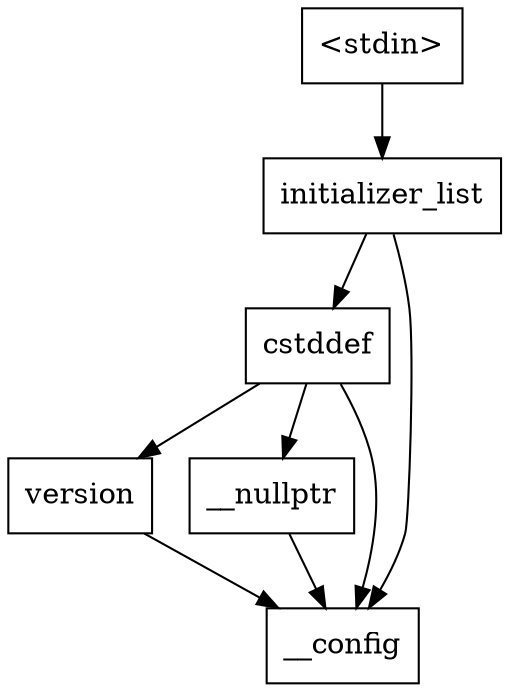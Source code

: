 digraph "dependencies" {
  header_0 [ shape="box", label="\<stdin\>" ];
  header_1 [ shape="box", label="initializer_list" ];
  header_11 [ shape="box", label="cstddef" ];
  header_12 [ shape="box", label="version" ];
  header_15 [ shape="box", label="__nullptr" ];
  header_2 [ shape="box", label="__config" ];
  header_15 -> header_2;
  header_11 -> header_15;
  header_11 -> header_2;
  header_11 -> header_12;
  header_12 -> header_2;
  header_0 -> header_1;
  header_1 -> header_2;
  header_1 -> header_11;
}